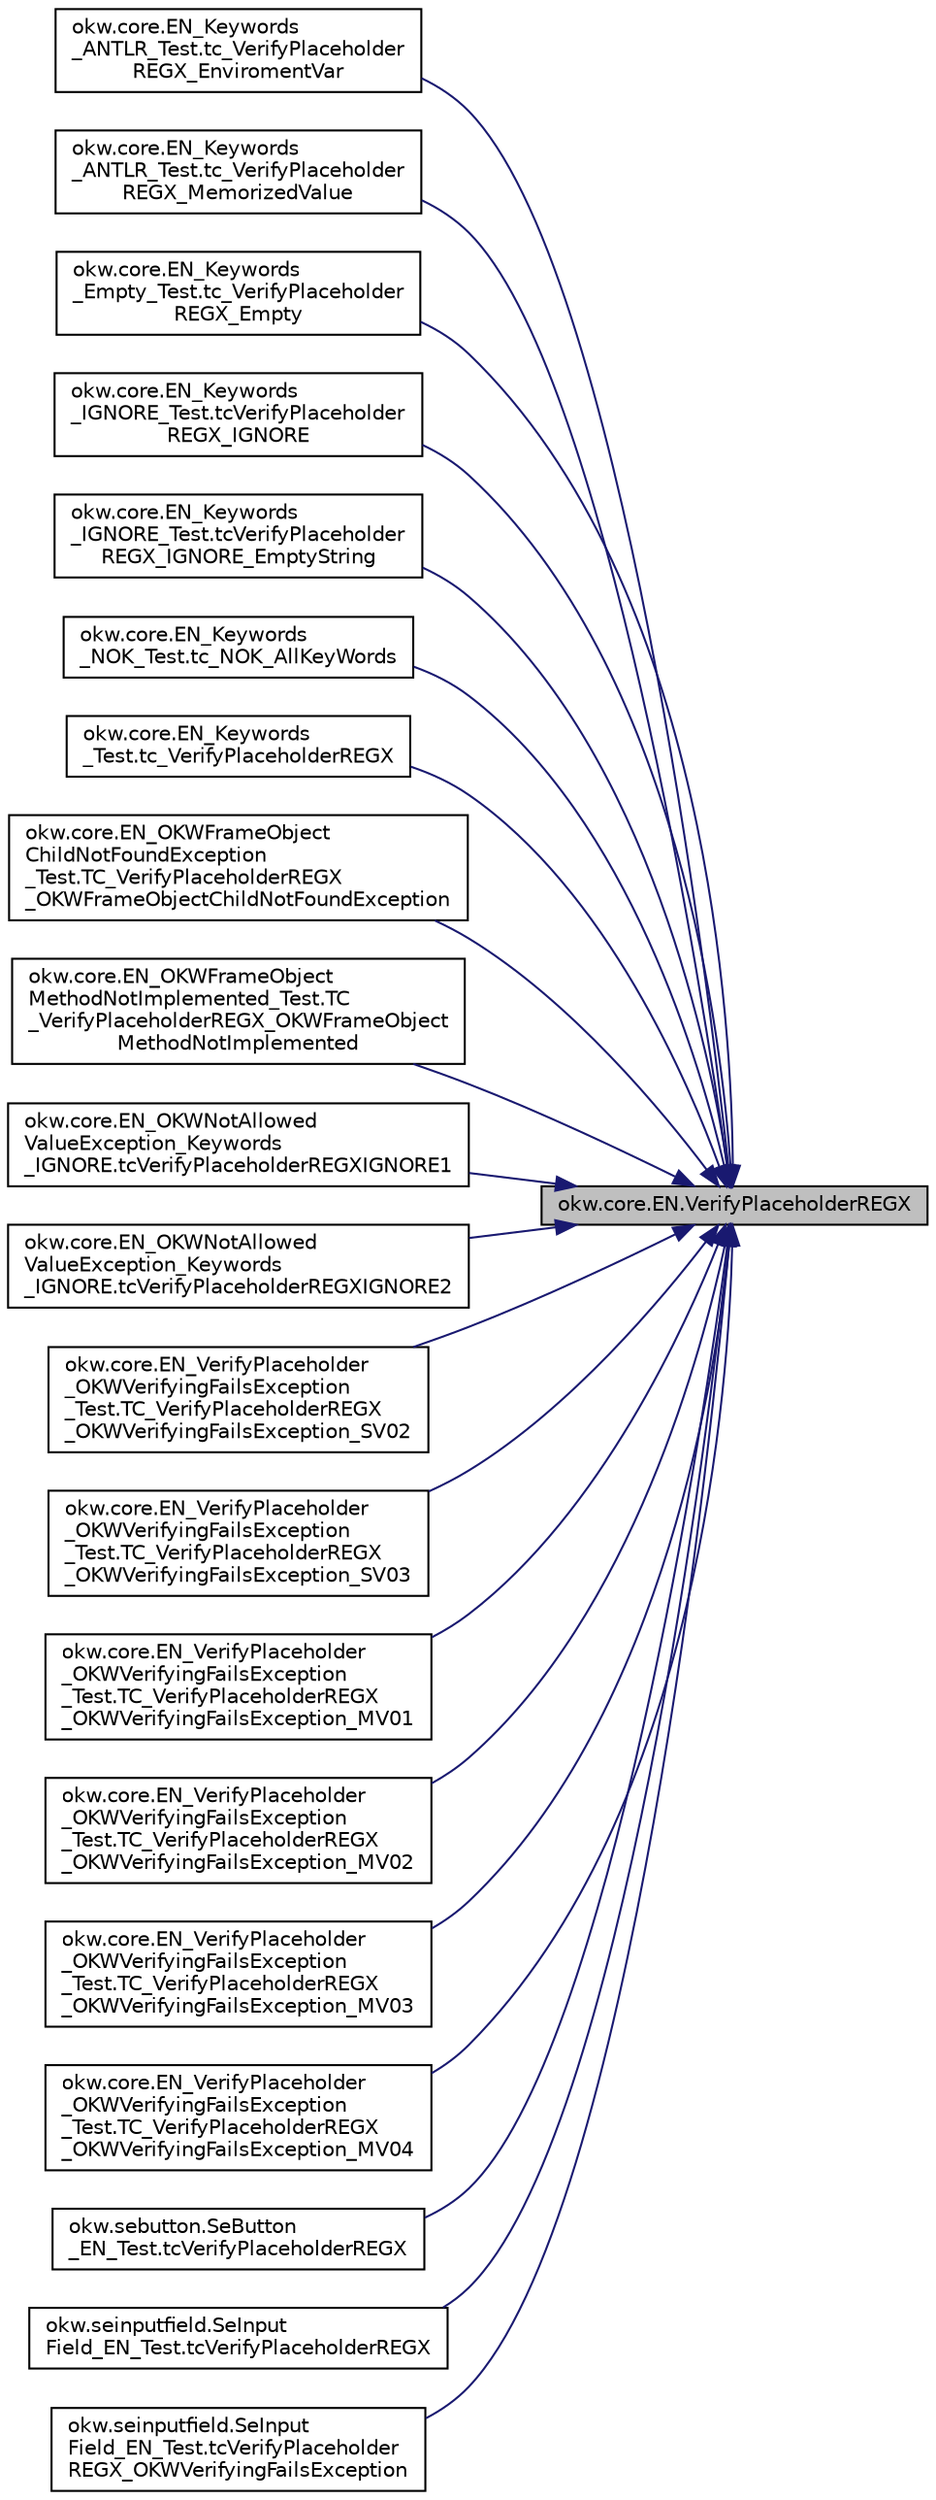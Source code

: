 digraph "okw.core.EN.VerifyPlaceholderREGX"
{
 // INTERACTIVE_SVG=YES
 // LATEX_PDF_SIZE
  edge [fontname="Helvetica",fontsize="10",labelfontname="Helvetica",labelfontsize="10"];
  node [fontname="Helvetica",fontsize="10",shape=record];
  rankdir="RL";
  Node3831 [label="okw.core.EN.VerifyPlaceholderREGX",height=0.2,width=0.4,color="black", fillcolor="grey75", style="filled", fontcolor="black",tooltip="Überprüft den Platzhalter des Objektes."];
  Node3831 -> Node3832 [dir="back",color="midnightblue",fontsize="10",style="solid",fontname="Helvetica"];
  Node3832 [label="okw.core.EN_Keywords\l_ANTLR_Test.tc_VerifyPlaceholder\lREGX_EnviromentVar",height=0.2,width=0.4,color="black", fillcolor="white", style="filled",URL="$classokw_1_1core_1_1_e_n___keywords___a_n_t_l_r___test.html#a8204d2d29c04027d70879edcba38b0ff",tooltip=" "];
  Node3831 -> Node3833 [dir="back",color="midnightblue",fontsize="10",style="solid",fontname="Helvetica"];
  Node3833 [label="okw.core.EN_Keywords\l_ANTLR_Test.tc_VerifyPlaceholder\lREGX_MemorizedValue",height=0.2,width=0.4,color="black", fillcolor="white", style="filled",URL="$classokw_1_1core_1_1_e_n___keywords___a_n_t_l_r___test.html#aecda43fced030eae7a15d375e7204b8c",tooltip=" "];
  Node3831 -> Node3834 [dir="back",color="midnightblue",fontsize="10",style="solid",fontname="Helvetica"];
  Node3834 [label="okw.core.EN_Keywords\l_Empty_Test.tc_VerifyPlaceholder\lREGX_Empty",height=0.2,width=0.4,color="black", fillcolor="white", style="filled",URL="$classokw_1_1core_1_1_e_n___keywords___empty___test.html#a6e2a92512bba9c9cf1d0a87be3b0f259",tooltip="Prüft \"${EMPTY}\" für das Schlüsslewort VerifyPlaceholder(strng,string)"];
  Node3831 -> Node3835 [dir="back",color="midnightblue",fontsize="10",style="solid",fontname="Helvetica"];
  Node3835 [label="okw.core.EN_Keywords\l_IGNORE_Test.tcVerifyPlaceholder\lREGX_IGNORE",height=0.2,width=0.4,color="black", fillcolor="white", style="filled",URL="$classokw_1_1core_1_1_e_n___keywords___i_g_n_o_r_e___test.html#a5f6042b75fb98ca51e6b4317afd3bef1",tooltip=" "];
  Node3831 -> Node3836 [dir="back",color="midnightblue",fontsize="10",style="solid",fontname="Helvetica"];
  Node3836 [label="okw.core.EN_Keywords\l_IGNORE_Test.tcVerifyPlaceholder\lREGX_IGNORE_EmptyString",height=0.2,width=0.4,color="black", fillcolor="white", style="filled",URL="$classokw_1_1core_1_1_e_n___keywords___i_g_n_o_r_e___test.html#a01a5261fe69c243290f68881dbdddd9c",tooltip=" "];
  Node3831 -> Node3837 [dir="back",color="midnightblue",fontsize="10",style="solid",fontname="Helvetica"];
  Node3837 [label="okw.core.EN_Keywords\l_NOK_Test.tc_NOK_AllKeyWords",height=0.2,width=0.4,color="black", fillcolor="white", style="filled",URL="$classokw_1_1core_1_1_e_n___keywords___n_o_k___test.html#a81a960a2341dfb0e27da7871291c84dc",tooltip="Prüft methoden aufruf für einen einfachen Click."];
  Node3831 -> Node3838 [dir="back",color="midnightblue",fontsize="10",style="solid",fontname="Helvetica"];
  Node3838 [label="okw.core.EN_Keywords\l_Test.tc_VerifyPlaceholderREGX",height=0.2,width=0.4,color="black", fillcolor="white", style="filled",URL="$classokw_1_1core_1_1_e_n___keywords___test.html#a30159671cb811bb273e62705a0dd54ab",tooltip="\"Normaler\" Testfall für das Schlüsselwort EN.VerifyLabelREGX(String,String)."];
  Node3831 -> Node3839 [dir="back",color="midnightblue",fontsize="10",style="solid",fontname="Helvetica"];
  Node3839 [label="okw.core.EN_OKWFrameObject\lChildNotFoundException\l_Test.TC_VerifyPlaceholderREGX\l_OKWFrameObjectChildNotFoundException",height=0.2,width=0.4,color="black", fillcolor="white", style="filled",URL="$classokw_1_1core_1_1_e_n___o_k_w_frame_object_child_not_found_exception___test.html#a5b9ed43b7ccadffcad3946a3368a045e",tooltip="Prüft ob die Ausnahme OKWFrameObjectChildNotFoundException durch die LFC-VerifyCaption ausgelöst wird..."];
  Node3831 -> Node3840 [dir="back",color="midnightblue",fontsize="10",style="solid",fontname="Helvetica"];
  Node3840 [label="okw.core.EN_OKWFrameObject\lMethodNotImplemented_Test.TC\l_VerifyPlaceholderREGX_OKWFrameObject\lMethodNotImplemented",height=0.2,width=0.4,color="black", fillcolor="white", style="filled",URL="$classokw_1_1core_1_1_e_n___o_k_w_frame_object_method_not_implemented___test.html#ae37340cdcc40d709b7b3740c9c534f82",tooltip="Prüft ob die Ausnahme OKWFrameObjectMethodNotImplemented von VerifyPlaceholderREGX( FN,..."];
  Node3831 -> Node3841 [dir="back",color="midnightblue",fontsize="10",style="solid",fontname="Helvetica"];
  Node3841 [label="okw.core.EN_OKWNotAllowed\lValueException_Keywords\l_IGNORE.tcVerifyPlaceholderREGXIGNORE1",height=0.2,width=0.4,color="black", fillcolor="white", style="filled",URL="$classokw_1_1core_1_1_e_n___o_k_w_not_allowed_value_exception___keywords___i_g_n_o_r_e.html#ad0e6a43b10efd088fa3f225dc21f3e2e",tooltip="Prüft ob \"${IGNORE} \" die Ausnahme okw.exceptions.OKWNotAllowedValueException auslöst."];
  Node3831 -> Node3842 [dir="back",color="midnightblue",fontsize="10",style="solid",fontname="Helvetica"];
  Node3842 [label="okw.core.EN_OKWNotAllowed\lValueException_Keywords\l_IGNORE.tcVerifyPlaceholderREGXIGNORE2",height=0.2,width=0.4,color="black", fillcolor="white", style="filled",URL="$classokw_1_1core_1_1_e_n___o_k_w_not_allowed_value_exception___keywords___i_g_n_o_r_e.html#adc3b5fb4fddd94c57dd1a281b1543446",tooltip="Prüft ob \"\"${IGNORE}${TCN}\" die Ausnahme okw.exceptions.OKWNotAllowedValueException auslöst."];
  Node3831 -> Node3843 [dir="back",color="midnightblue",fontsize="10",style="solid",fontname="Helvetica"];
  Node3843 [label="okw.core.EN_VerifyPlaceholder\l_OKWVerifyingFailsException\l_Test.TC_VerifyPlaceholderREGX\l_OKWVerifyingFailsException_SV02",height=0.2,width=0.4,color="black", fillcolor="white", style="filled",URL="$classokw_1_1core_1_1_e_n___verify_placeholder___o_k_w_verifying_fails_exception___test.html#a4c94822e848c8bc1bc5d7f0b9eea82be",tooltip="Prüft, ob die Ausnahme OKWVerifyingFailsException bei einem Soll/Ist-Vergleich ausgelöst wird."];
  Node3831 -> Node3844 [dir="back",color="midnightblue",fontsize="10",style="solid",fontname="Helvetica"];
  Node3844 [label="okw.core.EN_VerifyPlaceholder\l_OKWVerifyingFailsException\l_Test.TC_VerifyPlaceholderREGX\l_OKWVerifyingFailsException_SV03",height=0.2,width=0.4,color="black", fillcolor="white", style="filled",URL="$classokw_1_1core_1_1_e_n___verify_placeholder___o_k_w_verifying_fails_exception___test.html#a67cd47b9d5fb02f3344125fb298ef8aa",tooltip="Prüft, ob die Ausnahme OKWVerifyingFailsException bei einem Soll/Ist-Vergleich ausgelöst wird."];
  Node3831 -> Node3845 [dir="back",color="midnightblue",fontsize="10",style="solid",fontname="Helvetica"];
  Node3845 [label="okw.core.EN_VerifyPlaceholder\l_OKWVerifyingFailsException\l_Test.TC_VerifyPlaceholderREGX\l_OKWVerifyingFailsException_MV01",height=0.2,width=0.4,color="black", fillcolor="white", style="filled",URL="$classokw_1_1core_1_1_e_n___verify_placeholder___o_k_w_verifying_fails_exception___test.html#af3f0349cf661908500ee27ac508b793e",tooltip="Prüft, ob die Ausnahme OKWVerifyingFailsException bei einem Soll/Ist-Vergleich ausgelöst wird."];
  Node3831 -> Node3846 [dir="back",color="midnightblue",fontsize="10",style="solid",fontname="Helvetica"];
  Node3846 [label="okw.core.EN_VerifyPlaceholder\l_OKWVerifyingFailsException\l_Test.TC_VerifyPlaceholderREGX\l_OKWVerifyingFailsException_MV02",height=0.2,width=0.4,color="black", fillcolor="white", style="filled",URL="$classokw_1_1core_1_1_e_n___verify_placeholder___o_k_w_verifying_fails_exception___test.html#a709044d7f1e8db06111ebf16312d5494",tooltip="Prüft, ob die Ausnahme OKWVerifyingFailsException bei einem Soll/Ist-Vergleich ausgelöst wird."];
  Node3831 -> Node3847 [dir="back",color="midnightblue",fontsize="10",style="solid",fontname="Helvetica"];
  Node3847 [label="okw.core.EN_VerifyPlaceholder\l_OKWVerifyingFailsException\l_Test.TC_VerifyPlaceholderREGX\l_OKWVerifyingFailsException_MV03",height=0.2,width=0.4,color="black", fillcolor="white", style="filled",URL="$classokw_1_1core_1_1_e_n___verify_placeholder___o_k_w_verifying_fails_exception___test.html#a47383409c54694e1924796d3ac12bd3d",tooltip="Prüft, ob die Ausnahme OKWVerifyingFailsException bei einem Soll/Ist-Vergleich ausgelöst wird."];
  Node3831 -> Node3848 [dir="back",color="midnightblue",fontsize="10",style="solid",fontname="Helvetica"];
  Node3848 [label="okw.core.EN_VerifyPlaceholder\l_OKWVerifyingFailsException\l_Test.TC_VerifyPlaceholderREGX\l_OKWVerifyingFailsException_MV04",height=0.2,width=0.4,color="black", fillcolor="white", style="filled",URL="$classokw_1_1core_1_1_e_n___verify_placeholder___o_k_w_verifying_fails_exception___test.html#a13153d065efb3f07f61ffe5cbb29929a",tooltip="Prüft, ob die Ausnahme OKWVerifyingFailsException bei einem Soll/Ist-Vergleich ausgelöst wird."];
  Node3831 -> Node3849 [dir="back",color="midnightblue",fontsize="10",style="solid",fontname="Helvetica"];
  Node3849 [label="okw.sebutton.SeButton\l_EN_Test.tcVerifyPlaceholderREGX",height=0.2,width=0.4,color="black", fillcolor="white", style="filled",URL="$classokw_1_1sebutton_1_1_se_button___e_n___test.html#a366254612727dd349b4102fbdbfe163b",tooltip="Schlüsselwortes VerifyPlaceholderREGX für SeButton sollte OKWFrameObjectMethodNotImplemented auslösen..."];
  Node3831 -> Node3850 [dir="back",color="midnightblue",fontsize="10",style="solid",fontname="Helvetica"];
  Node3850 [label="okw.seinputfield.SeInput\lField_EN_Test.tcVerifyPlaceholderREGX",height=0.2,width=0.4,color="black", fillcolor="white", style="filled",URL="$classokw_1_1seinputfield_1_1_se_input_field___e_n___test.html#aa9289de37cad42db95c852c2b518b0fd",tooltip="Prüft, ob die Methode VerifyPlaceholderREGX für SeInputField implementiert ist."];
  Node3831 -> Node3851 [dir="back",color="midnightblue",fontsize="10",style="solid",fontname="Helvetica"];
  Node3851 [label="okw.seinputfield.SeInput\lField_EN_Test.tcVerifyPlaceholder\lREGX_OKWVerifyingFailsException",height=0.2,width=0.4,color="black", fillcolor="white", style="filled",URL="$classokw_1_1seinputfield_1_1_se_input_field___e_n___test.html#ace34412aac15fa74f088a22799a588f2",tooltip="Prüft, ob die Methode VerifyPlaceholderREGX bei einer Soll/Ist Abweichung die Ausnahme OKWVerifyingFa..."];
}
